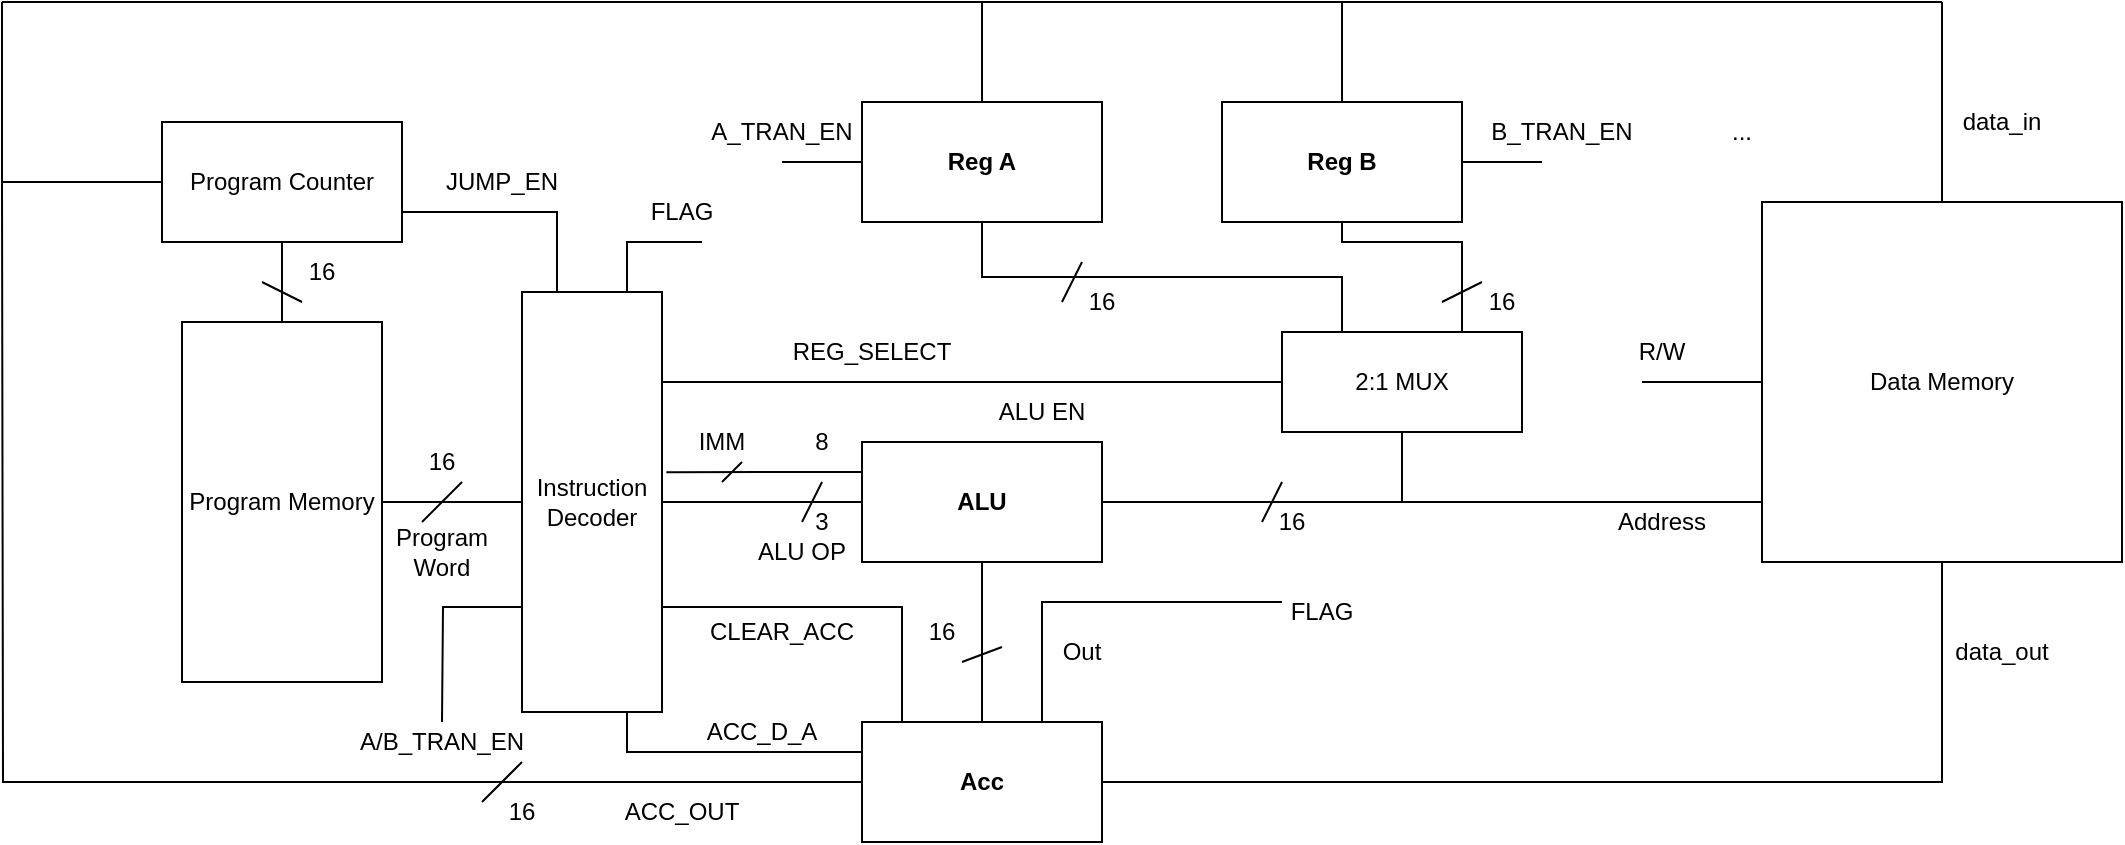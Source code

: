 <mxfile version="17.4.6" type="github">
  <diagram name="Page-1" id="90a13364-a465-7bf4-72fc-28e22215d7a0">
    <mxGraphModel dx="1292" dy="710" grid="1" gridSize="10" guides="1" tooltips="1" connect="1" arrows="1" fold="1" page="1" pageScale="1.5" pageWidth="1169" pageHeight="826" background="none" math="0" shadow="0">
      <root>
        <mxCell id="0" style=";html=1;" />
        <mxCell id="1" style=";html=1;" parent="0" />
        <mxCell id="LvgNUa0SAJGG8aNR1_Jv-43" style="edgeStyle=orthogonalEdgeStyle;rounded=0;orthogonalLoop=1;jettySize=auto;html=1;exitX=0.5;exitY=1;exitDx=0;exitDy=0;entryX=0.5;entryY=0;entryDx=0;entryDy=0;endArrow=none;endFill=0;" edge="1" parent="1" source="LvgNUa0SAJGG8aNR1_Jv-1" target="LvgNUa0SAJGG8aNR1_Jv-37">
          <mxGeometry relative="1" as="geometry" />
        </mxCell>
        <mxCell id="LvgNUa0SAJGG8aNR1_Jv-51" style="edgeStyle=orthogonalEdgeStyle;rounded=0;orthogonalLoop=1;jettySize=auto;html=1;exitX=0;exitY=0.5;exitDx=0;exitDy=0;endArrow=none;endFill=0;" edge="1" parent="1" source="LvgNUa0SAJGG8aNR1_Jv-1">
          <mxGeometry relative="1" as="geometry">
            <mxPoint x="280" y="510" as="targetPoint" />
          </mxGeometry>
        </mxCell>
        <mxCell id="LvgNUa0SAJGG8aNR1_Jv-1" value="Program Counter" style="rounded=0;whiteSpace=wrap;html=1;" vertex="1" parent="1">
          <mxGeometry x="360" y="480" width="120" height="60" as="geometry" />
        </mxCell>
        <mxCell id="LvgNUa0SAJGG8aNR1_Jv-28" style="edgeStyle=orthogonalEdgeStyle;rounded=0;orthogonalLoop=1;jettySize=auto;html=1;exitX=0.5;exitY=1;exitDx=0;exitDy=0;entryX=0.75;entryY=0;entryDx=0;entryDy=0;endArrow=none;endFill=0;" edge="1" parent="1" source="LvgNUa0SAJGG8aNR1_Jv-2" target="LvgNUa0SAJGG8aNR1_Jv-21">
          <mxGeometry relative="1" as="geometry">
            <Array as="points">
              <mxPoint x="950" y="540" />
              <mxPoint x="1010" y="540" />
            </Array>
          </mxGeometry>
        </mxCell>
        <mxCell id="LvgNUa0SAJGG8aNR1_Jv-87" style="edgeStyle=orthogonalEdgeStyle;rounded=0;orthogonalLoop=1;jettySize=auto;html=1;exitX=1;exitY=0.5;exitDx=0;exitDy=0;endArrow=none;endFill=0;" edge="1" parent="1" source="LvgNUa0SAJGG8aNR1_Jv-2">
          <mxGeometry relative="1" as="geometry">
            <mxPoint x="1050" y="500" as="targetPoint" />
          </mxGeometry>
        </mxCell>
        <mxCell id="LvgNUa0SAJGG8aNR1_Jv-2" value="Reg B" style="rounded=0;whiteSpace=wrap;html=1;fontStyle=1" vertex="1" parent="1">
          <mxGeometry x="890" y="470" width="120" height="60" as="geometry" />
        </mxCell>
        <mxCell id="LvgNUa0SAJGG8aNR1_Jv-27" style="edgeStyle=orthogonalEdgeStyle;rounded=0;orthogonalLoop=1;jettySize=auto;html=1;exitX=0.5;exitY=1;exitDx=0;exitDy=0;entryX=0.25;entryY=0;entryDx=0;entryDy=0;endArrow=none;endFill=0;" edge="1" parent="1" source="LvgNUa0SAJGG8aNR1_Jv-3" target="LvgNUa0SAJGG8aNR1_Jv-21">
          <mxGeometry relative="1" as="geometry" />
        </mxCell>
        <mxCell id="LvgNUa0SAJGG8aNR1_Jv-3" value="Reg A" style="rounded=0;whiteSpace=wrap;html=1;fontStyle=1" vertex="1" parent="1">
          <mxGeometry x="710" y="470" width="120" height="60" as="geometry" />
        </mxCell>
        <mxCell id="LvgNUa0SAJGG8aNR1_Jv-50" style="edgeStyle=orthogonalEdgeStyle;rounded=0;orthogonalLoop=1;jettySize=auto;html=1;exitX=0;exitY=0.5;exitDx=0;exitDy=0;endArrow=none;endFill=0;" edge="1" parent="1" source="LvgNUa0SAJGG8aNR1_Jv-4">
          <mxGeometry relative="1" as="geometry">
            <mxPoint x="280" y="510" as="targetPoint" />
          </mxGeometry>
        </mxCell>
        <mxCell id="LvgNUa0SAJGG8aNR1_Jv-61" style="edgeStyle=orthogonalEdgeStyle;rounded=0;orthogonalLoop=1;jettySize=auto;html=1;exitX=0.25;exitY=0;exitDx=0;exitDy=0;entryX=1;entryY=0.75;entryDx=0;entryDy=0;endArrow=none;endFill=0;" edge="1" parent="1" source="LvgNUa0SAJGG8aNR1_Jv-4" target="LvgNUa0SAJGG8aNR1_Jv-16">
          <mxGeometry relative="1" as="geometry">
            <Array as="points">
              <mxPoint x="730" y="780" />
              <mxPoint x="730" y="723" />
            </Array>
          </mxGeometry>
        </mxCell>
        <mxCell id="LvgNUa0SAJGG8aNR1_Jv-4" value="Acc" style="rounded=0;whiteSpace=wrap;html=1;fontStyle=1" vertex="1" parent="1">
          <mxGeometry x="710" y="780" width="120" height="60" as="geometry" />
        </mxCell>
        <mxCell id="LvgNUa0SAJGG8aNR1_Jv-6" style="edgeStyle=orthogonalEdgeStyle;rounded=0;orthogonalLoop=1;jettySize=auto;html=1;exitX=0.5;exitY=1;exitDx=0;exitDy=0;entryX=0.5;entryY=0;entryDx=0;entryDy=0;endArrow=none;endFill=0;" edge="1" parent="1" source="LvgNUa0SAJGG8aNR1_Jv-5" target="LvgNUa0SAJGG8aNR1_Jv-4">
          <mxGeometry relative="1" as="geometry" />
        </mxCell>
        <mxCell id="LvgNUa0SAJGG8aNR1_Jv-24" style="edgeStyle=orthogonalEdgeStyle;rounded=0;orthogonalLoop=1;jettySize=auto;html=1;exitX=0.5;exitY=0;exitDx=0;exitDy=0;entryX=1;entryY=0.25;entryDx=0;entryDy=0;strokeColor=none;" edge="1" parent="1" source="LvgNUa0SAJGG8aNR1_Jv-5" target="LvgNUa0SAJGG8aNR1_Jv-16">
          <mxGeometry relative="1" as="geometry">
            <Array as="points">
              <mxPoint x="770" y="620" />
              <mxPoint x="620" y="620" />
            </Array>
          </mxGeometry>
        </mxCell>
        <mxCell id="LvgNUa0SAJGG8aNR1_Jv-71" style="edgeStyle=orthogonalEdgeStyle;rounded=0;orthogonalLoop=1;jettySize=auto;html=1;exitX=0;exitY=0.25;exitDx=0;exitDy=0;entryX=1.031;entryY=0.429;entryDx=0;entryDy=0;entryPerimeter=0;endArrow=none;endFill=0;" edge="1" parent="1" source="LvgNUa0SAJGG8aNR1_Jv-5" target="LvgNUa0SAJGG8aNR1_Jv-16">
          <mxGeometry relative="1" as="geometry" />
        </mxCell>
        <mxCell id="LvgNUa0SAJGG8aNR1_Jv-5" value="ALU" style="rounded=0;whiteSpace=wrap;html=1;fontStyle=1" vertex="1" parent="1">
          <mxGeometry x="710" y="640" width="120" height="60" as="geometry" />
        </mxCell>
        <mxCell id="LvgNUa0SAJGG8aNR1_Jv-7" value="Out" style="text;html=1;strokeColor=none;fillColor=none;align=center;verticalAlign=middle;whiteSpace=wrap;rounded=0;" vertex="1" parent="1">
          <mxGeometry x="790" y="730" width="60" height="30" as="geometry" />
        </mxCell>
        <mxCell id="LvgNUa0SAJGG8aNR1_Jv-8" value="" style="endArrow=none;html=1;rounded=0;exitX=1;exitY=0.75;exitDx=0;exitDy=0;" edge="1" parent="1" source="LvgNUa0SAJGG8aNR1_Jv-9">
          <mxGeometry width="50" height="50" relative="1" as="geometry">
            <mxPoint x="760" y="650" as="sourcePoint" />
            <mxPoint x="760" y="750" as="targetPoint" />
          </mxGeometry>
        </mxCell>
        <mxCell id="LvgNUa0SAJGG8aNR1_Jv-9" value="16" style="text;html=1;strokeColor=none;fillColor=none;align=center;verticalAlign=middle;whiteSpace=wrap;rounded=0;" vertex="1" parent="1">
          <mxGeometry x="720" y="720" width="60" height="30" as="geometry" />
        </mxCell>
        <mxCell id="LvgNUa0SAJGG8aNR1_Jv-10" value="" style="endArrow=none;html=1;rounded=0;entryX=0;entryY=0.5;entryDx=0;entryDy=0;exitX=1;exitY=0.5;exitDx=0;exitDy=0;" edge="1" parent="1" source="LvgNUa0SAJGG8aNR1_Jv-16" target="LvgNUa0SAJGG8aNR1_Jv-5">
          <mxGeometry width="50" height="50" relative="1" as="geometry">
            <mxPoint x="660" y="670" as="sourcePoint" />
            <mxPoint x="810" y="600" as="targetPoint" />
          </mxGeometry>
        </mxCell>
        <mxCell id="LvgNUa0SAJGG8aNR1_Jv-12" value="" style="endArrow=none;html=1;rounded=0;" edge="1" parent="1">
          <mxGeometry width="50" height="50" relative="1" as="geometry">
            <mxPoint x="680" y="680" as="sourcePoint" />
            <mxPoint x="690" y="660" as="targetPoint" />
          </mxGeometry>
        </mxCell>
        <mxCell id="LvgNUa0SAJGG8aNR1_Jv-13" value="3" style="text;html=1;strokeColor=none;fillColor=none;align=center;verticalAlign=middle;whiteSpace=wrap;rounded=0;" vertex="1" parent="1">
          <mxGeometry x="670" y="670" width="40" height="20" as="geometry" />
        </mxCell>
        <mxCell id="LvgNUa0SAJGG8aNR1_Jv-14" value="ALU OP" style="text;html=1;strokeColor=none;fillColor=none;align=center;verticalAlign=middle;whiteSpace=wrap;rounded=0;" vertex="1" parent="1">
          <mxGeometry x="650" y="680" width="60" height="30" as="geometry" />
        </mxCell>
        <mxCell id="LvgNUa0SAJGG8aNR1_Jv-31" style="edgeStyle=orthogonalEdgeStyle;rounded=0;orthogonalLoop=1;jettySize=auto;html=1;exitX=1;exitY=0.25;exitDx=0;exitDy=0;entryX=0;entryY=0.5;entryDx=0;entryDy=0;endArrow=none;endFill=0;" edge="1" parent="1" source="LvgNUa0SAJGG8aNR1_Jv-16" target="LvgNUa0SAJGG8aNR1_Jv-21">
          <mxGeometry relative="1" as="geometry">
            <Array as="points">
              <mxPoint x="610" y="610" />
            </Array>
          </mxGeometry>
        </mxCell>
        <mxCell id="LvgNUa0SAJGG8aNR1_Jv-65" style="edgeStyle=orthogonalEdgeStyle;rounded=0;orthogonalLoop=1;jettySize=auto;html=1;exitX=0.25;exitY=0;exitDx=0;exitDy=0;entryX=1;entryY=0.75;entryDx=0;entryDy=0;endArrow=none;endFill=0;" edge="1" parent="1" source="LvgNUa0SAJGG8aNR1_Jv-16" target="LvgNUa0SAJGG8aNR1_Jv-1">
          <mxGeometry relative="1" as="geometry" />
        </mxCell>
        <mxCell id="LvgNUa0SAJGG8aNR1_Jv-67" style="edgeStyle=orthogonalEdgeStyle;rounded=0;orthogonalLoop=1;jettySize=auto;html=1;exitX=0.75;exitY=0;exitDx=0;exitDy=0;endArrow=none;endFill=0;" edge="1" parent="1" source="LvgNUa0SAJGG8aNR1_Jv-16">
          <mxGeometry relative="1" as="geometry">
            <mxPoint x="630" y="540" as="targetPoint" />
            <Array as="points">
              <mxPoint x="593" y="540" />
            </Array>
          </mxGeometry>
        </mxCell>
        <mxCell id="LvgNUa0SAJGG8aNR1_Jv-91" style="edgeStyle=orthogonalEdgeStyle;rounded=0;orthogonalLoop=1;jettySize=auto;html=1;exitX=0;exitY=0.75;exitDx=0;exitDy=0;endArrow=none;endFill=0;" edge="1" parent="1" source="LvgNUa0SAJGG8aNR1_Jv-16">
          <mxGeometry relative="1" as="geometry">
            <mxPoint x="500.0" y="780" as="targetPoint" />
          </mxGeometry>
        </mxCell>
        <mxCell id="LvgNUa0SAJGG8aNR1_Jv-98" style="edgeStyle=orthogonalEdgeStyle;rounded=0;orthogonalLoop=1;jettySize=auto;html=1;exitX=0.75;exitY=1;exitDx=0;exitDy=0;endArrow=none;endFill=0;entryX=0;entryY=0.25;entryDx=0;entryDy=0;" edge="1" parent="1" source="LvgNUa0SAJGG8aNR1_Jv-16" target="LvgNUa0SAJGG8aNR1_Jv-4">
          <mxGeometry relative="1" as="geometry">
            <mxPoint x="640" y="795" as="targetPoint" />
            <Array as="points">
              <mxPoint x="593" y="795" />
            </Array>
          </mxGeometry>
        </mxCell>
        <mxCell id="LvgNUa0SAJGG8aNR1_Jv-16" value="Instruction Decoder" style="whiteSpace=wrap;html=1;" vertex="1" parent="1">
          <mxGeometry x="540" y="565" width="70" height="210" as="geometry" />
        </mxCell>
        <mxCell id="LvgNUa0SAJGG8aNR1_Jv-20" value="ALU EN" style="text;html=1;strokeColor=none;fillColor=none;align=center;verticalAlign=middle;whiteSpace=wrap;rounded=0;" vertex="1" parent="1">
          <mxGeometry x="770" y="610" width="60" height="30" as="geometry" />
        </mxCell>
        <mxCell id="LvgNUa0SAJGG8aNR1_Jv-21" value="2:1 MUX" style="rounded=0;whiteSpace=wrap;html=1;" vertex="1" parent="1">
          <mxGeometry x="920" y="585" width="120" height="50" as="geometry" />
        </mxCell>
        <mxCell id="LvgNUa0SAJGG8aNR1_Jv-22" value="" style="endArrow=none;html=1;rounded=0;exitX=1;exitY=0.5;exitDx=0;exitDy=0;" edge="1" parent="1" source="LvgNUa0SAJGG8aNR1_Jv-5" target="LvgNUa0SAJGG8aNR1_Jv-21">
          <mxGeometry width="50" height="50" relative="1" as="geometry">
            <mxPoint x="920" y="660" as="sourcePoint" />
            <mxPoint x="750" y="630" as="targetPoint" />
            <Array as="points">
              <mxPoint x="980" y="670" />
            </Array>
          </mxGeometry>
        </mxCell>
        <mxCell id="LvgNUa0SAJGG8aNR1_Jv-23" value="" style="endArrow=none;html=1;rounded=0;" edge="1" parent="1">
          <mxGeometry width="50" height="50" relative="1" as="geometry">
            <mxPoint x="910" y="680" as="sourcePoint" />
            <mxPoint x="920" y="660" as="targetPoint" />
          </mxGeometry>
        </mxCell>
        <mxCell id="LvgNUa0SAJGG8aNR1_Jv-26" value="16" style="text;html=1;strokeColor=none;fillColor=none;align=center;verticalAlign=middle;whiteSpace=wrap;rounded=0;" vertex="1" parent="1">
          <mxGeometry x="910" y="670" width="30" height="20" as="geometry" />
        </mxCell>
        <mxCell id="LvgNUa0SAJGG8aNR1_Jv-32" value="REG_SELECT" style="text;html=1;strokeColor=none;fillColor=none;align=center;verticalAlign=middle;whiteSpace=wrap;rounded=0;" vertex="1" parent="1">
          <mxGeometry x="660" y="580" width="110" height="30" as="geometry" />
        </mxCell>
        <mxCell id="LvgNUa0SAJGG8aNR1_Jv-33" value="" style="endArrow=none;html=1;rounded=0;" edge="1" parent="1">
          <mxGeometry width="50" height="50" relative="1" as="geometry">
            <mxPoint x="810" y="570" as="sourcePoint" />
            <mxPoint x="820" y="550" as="targetPoint" />
          </mxGeometry>
        </mxCell>
        <mxCell id="LvgNUa0SAJGG8aNR1_Jv-34" value="16" style="text;html=1;strokeColor=none;fillColor=none;align=center;verticalAlign=middle;whiteSpace=wrap;rounded=0;" vertex="1" parent="1">
          <mxGeometry x="800" y="555" width="60" height="30" as="geometry" />
        </mxCell>
        <mxCell id="LvgNUa0SAJGG8aNR1_Jv-35" value="" style="endArrow=none;html=1;rounded=0;" edge="1" parent="1">
          <mxGeometry width="50" height="50" relative="1" as="geometry">
            <mxPoint x="1000" y="570" as="sourcePoint" />
            <mxPoint x="1020" y="560" as="targetPoint" />
          </mxGeometry>
        </mxCell>
        <mxCell id="LvgNUa0SAJGG8aNR1_Jv-36" value="16" style="text;html=1;strokeColor=none;fillColor=none;align=center;verticalAlign=middle;whiteSpace=wrap;rounded=0;" vertex="1" parent="1">
          <mxGeometry x="1000" y="555" width="60" height="30" as="geometry" />
        </mxCell>
        <mxCell id="LvgNUa0SAJGG8aNR1_Jv-45" style="edgeStyle=orthogonalEdgeStyle;rounded=0;orthogonalLoop=1;jettySize=auto;html=1;exitX=1;exitY=0.5;exitDx=0;exitDy=0;entryX=0;entryY=0.5;entryDx=0;entryDy=0;endArrow=none;endFill=0;" edge="1" parent="1" source="LvgNUa0SAJGG8aNR1_Jv-37" target="LvgNUa0SAJGG8aNR1_Jv-16">
          <mxGeometry relative="1" as="geometry" />
        </mxCell>
        <mxCell id="LvgNUa0SAJGG8aNR1_Jv-37" value="Program Memory" style="rounded=0;whiteSpace=wrap;html=1;" vertex="1" parent="1">
          <mxGeometry x="370" y="580" width="100" height="180" as="geometry" />
        </mxCell>
        <mxCell id="LvgNUa0SAJGG8aNR1_Jv-39" value="" style="endArrow=none;html=1;rounded=0;exitX=0.75;exitY=0;exitDx=0;exitDy=0;" edge="1" parent="1" source="LvgNUa0SAJGG8aNR1_Jv-4">
          <mxGeometry width="50" height="50" relative="1" as="geometry">
            <mxPoint x="700" y="680" as="sourcePoint" />
            <mxPoint x="920" y="720" as="targetPoint" />
            <Array as="points">
              <mxPoint x="800" y="720" />
            </Array>
          </mxGeometry>
        </mxCell>
        <mxCell id="LvgNUa0SAJGG8aNR1_Jv-41" value="FLAG" style="text;html=1;strokeColor=none;fillColor=none;align=center;verticalAlign=middle;whiteSpace=wrap;rounded=0;" vertex="1" parent="1">
          <mxGeometry x="910" y="710" width="60" height="30" as="geometry" />
        </mxCell>
        <mxCell id="LvgNUa0SAJGG8aNR1_Jv-44" value="16" style="text;html=1;strokeColor=none;fillColor=none;align=center;verticalAlign=middle;whiteSpace=wrap;rounded=0;" vertex="1" parent="1">
          <mxGeometry x="410" y="540" width="60" height="30" as="geometry" />
        </mxCell>
        <mxCell id="LvgNUa0SAJGG8aNR1_Jv-46" value="" style="endArrow=none;html=1;rounded=0;" edge="1" parent="1">
          <mxGeometry width="50" height="50" relative="1" as="geometry">
            <mxPoint x="430" y="570" as="sourcePoint" />
            <mxPoint x="410" y="560" as="targetPoint" />
          </mxGeometry>
        </mxCell>
        <mxCell id="LvgNUa0SAJGG8aNR1_Jv-47" value="" style="endArrow=none;html=1;rounded=0;" edge="1" parent="1">
          <mxGeometry width="50" height="50" relative="1" as="geometry">
            <mxPoint x="490" y="680" as="sourcePoint" />
            <mxPoint x="510" y="660" as="targetPoint" />
          </mxGeometry>
        </mxCell>
        <mxCell id="LvgNUa0SAJGG8aNR1_Jv-48" value="16" style="text;html=1;strokeColor=none;fillColor=none;align=center;verticalAlign=middle;whiteSpace=wrap;rounded=0;" vertex="1" parent="1">
          <mxGeometry x="470" y="635" width="60" height="30" as="geometry" />
        </mxCell>
        <mxCell id="LvgNUa0SAJGG8aNR1_Jv-49" value="Program Word" style="text;html=1;strokeColor=none;fillColor=none;align=center;verticalAlign=middle;whiteSpace=wrap;rounded=0;" vertex="1" parent="1">
          <mxGeometry x="470" y="680" width="60" height="30" as="geometry" />
        </mxCell>
        <mxCell id="LvgNUa0SAJGG8aNR1_Jv-53" value="" style="endArrow=none;html=1;rounded=0;" edge="1" parent="1">
          <mxGeometry width="50" height="50" relative="1" as="geometry">
            <mxPoint x="520" y="820" as="sourcePoint" />
            <mxPoint x="540" y="800" as="targetPoint" />
          </mxGeometry>
        </mxCell>
        <mxCell id="LvgNUa0SAJGG8aNR1_Jv-54" value="ACC_OUT" style="text;html=1;strokeColor=none;fillColor=none;align=center;verticalAlign=middle;whiteSpace=wrap;rounded=0;" vertex="1" parent="1">
          <mxGeometry x="590" y="810" width="60" height="30" as="geometry" />
        </mxCell>
        <mxCell id="LvgNUa0SAJGG8aNR1_Jv-55" value="&lt;div&gt;16&lt;/div&gt;" style="text;html=1;strokeColor=none;fillColor=none;align=center;verticalAlign=middle;whiteSpace=wrap;rounded=0;" vertex="1" parent="1">
          <mxGeometry x="510" y="810" width="60" height="30" as="geometry" />
        </mxCell>
        <mxCell id="LvgNUa0SAJGG8aNR1_Jv-56" value="" style="endArrow=none;html=1;rounded=0;" edge="1" parent="1">
          <mxGeometry width="50" height="50" relative="1" as="geometry">
            <mxPoint x="280" y="510" as="sourcePoint" />
            <mxPoint x="280" y="420" as="targetPoint" />
          </mxGeometry>
        </mxCell>
        <mxCell id="LvgNUa0SAJGG8aNR1_Jv-57" value="" style="endArrow=none;html=1;rounded=0;" edge="1" parent="1">
          <mxGeometry width="50" height="50" relative="1" as="geometry">
            <mxPoint x="280" y="420" as="sourcePoint" />
            <mxPoint x="950" y="420" as="targetPoint" />
          </mxGeometry>
        </mxCell>
        <mxCell id="LvgNUa0SAJGG8aNR1_Jv-58" value="" style="endArrow=none;html=1;rounded=0;exitX=0.5;exitY=0;exitDx=0;exitDy=0;" edge="1" parent="1" source="LvgNUa0SAJGG8aNR1_Jv-3">
          <mxGeometry width="50" height="50" relative="1" as="geometry">
            <mxPoint x="745" y="470" as="sourcePoint" />
            <mxPoint x="770" y="420" as="targetPoint" />
          </mxGeometry>
        </mxCell>
        <mxCell id="LvgNUa0SAJGG8aNR1_Jv-59" value="" style="endArrow=none;html=1;rounded=0;exitX=0.5;exitY=0;exitDx=0;exitDy=0;" edge="1" parent="1" source="LvgNUa0SAJGG8aNR1_Jv-2">
          <mxGeometry width="50" height="50" relative="1" as="geometry">
            <mxPoint x="910" y="470" as="sourcePoint" />
            <mxPoint x="950" y="420" as="targetPoint" />
          </mxGeometry>
        </mxCell>
        <mxCell id="LvgNUa0SAJGG8aNR1_Jv-64" value="CLEAR_ACC" style="text;html=1;strokeColor=none;fillColor=none;align=center;verticalAlign=middle;whiteSpace=wrap;rounded=0;" vertex="1" parent="1">
          <mxGeometry x="640" y="720" width="60" height="30" as="geometry" />
        </mxCell>
        <mxCell id="LvgNUa0SAJGG8aNR1_Jv-68" value="FLAG" style="text;html=1;strokeColor=none;fillColor=none;align=center;verticalAlign=middle;whiteSpace=wrap;rounded=0;" vertex="1" parent="1">
          <mxGeometry x="590" y="510" width="60" height="30" as="geometry" />
        </mxCell>
        <mxCell id="LvgNUa0SAJGG8aNR1_Jv-69" value="JUMP_EN" style="text;html=1;strokeColor=none;fillColor=none;align=center;verticalAlign=middle;whiteSpace=wrap;rounded=0;" vertex="1" parent="1">
          <mxGeometry x="500" y="495" width="60" height="30" as="geometry" />
        </mxCell>
        <mxCell id="LvgNUa0SAJGG8aNR1_Jv-72" value="" style="endArrow=none;html=1;rounded=0;" edge="1" parent="1">
          <mxGeometry width="50" height="50" relative="1" as="geometry">
            <mxPoint x="640" y="660" as="sourcePoint" />
            <mxPoint x="650" y="650" as="targetPoint" />
          </mxGeometry>
        </mxCell>
        <mxCell id="LvgNUa0SAJGG8aNR1_Jv-73" value="8" style="text;html=1;strokeColor=none;fillColor=none;align=center;verticalAlign=middle;whiteSpace=wrap;rounded=0;" vertex="1" parent="1">
          <mxGeometry x="675" y="630" width="30" height="20" as="geometry" />
        </mxCell>
        <mxCell id="LvgNUa0SAJGG8aNR1_Jv-75" value="IMM" style="text;html=1;strokeColor=none;fillColor=none;align=center;verticalAlign=middle;whiteSpace=wrap;rounded=0;" vertex="1" parent="1">
          <mxGeometry x="610" y="625" width="60" height="30" as="geometry" />
        </mxCell>
        <mxCell id="LvgNUa0SAJGG8aNR1_Jv-81" style="edgeStyle=orthogonalEdgeStyle;rounded=0;orthogonalLoop=1;jettySize=auto;html=1;exitX=0;exitY=0.75;exitDx=0;exitDy=0;endArrow=none;endFill=0;" edge="1" parent="1" source="LvgNUa0SAJGG8aNR1_Jv-76">
          <mxGeometry relative="1" as="geometry">
            <mxPoint x="980" y="670" as="targetPoint" />
            <Array as="points">
              <mxPoint x="1160" y="670" />
            </Array>
          </mxGeometry>
        </mxCell>
        <mxCell id="LvgNUa0SAJGG8aNR1_Jv-93" style="edgeStyle=orthogonalEdgeStyle;rounded=0;orthogonalLoop=1;jettySize=auto;html=1;exitX=0.5;exitY=1;exitDx=0;exitDy=0;entryX=1;entryY=0.5;entryDx=0;entryDy=0;endArrow=none;endFill=0;" edge="1" parent="1" source="LvgNUa0SAJGG8aNR1_Jv-76" target="LvgNUa0SAJGG8aNR1_Jv-4">
          <mxGeometry relative="1" as="geometry" />
        </mxCell>
        <mxCell id="LvgNUa0SAJGG8aNR1_Jv-102" style="edgeStyle=orthogonalEdgeStyle;rounded=0;orthogonalLoop=1;jettySize=auto;html=1;exitX=0;exitY=0.5;exitDx=0;exitDy=0;endArrow=none;endFill=0;" edge="1" parent="1" source="LvgNUa0SAJGG8aNR1_Jv-76">
          <mxGeometry relative="1" as="geometry">
            <mxPoint x="1100" y="610" as="targetPoint" />
          </mxGeometry>
        </mxCell>
        <mxCell id="LvgNUa0SAJGG8aNR1_Jv-76" value="Data Memory" style="whiteSpace=wrap;html=1;aspect=fixed;" vertex="1" parent="1">
          <mxGeometry x="1160" y="520" width="180" height="180" as="geometry" />
        </mxCell>
        <mxCell id="LvgNUa0SAJGG8aNR1_Jv-82" value="Address" style="text;html=1;strokeColor=none;fillColor=none;align=center;verticalAlign=middle;whiteSpace=wrap;rounded=0;" vertex="1" parent="1">
          <mxGeometry x="1080" y="665" width="60" height="30" as="geometry" />
        </mxCell>
        <mxCell id="LvgNUa0SAJGG8aNR1_Jv-83" value="" style="endArrow=none;html=1;rounded=0;" edge="1" parent="1">
          <mxGeometry width="50" height="50" relative="1" as="geometry">
            <mxPoint x="950" y="420" as="sourcePoint" />
            <mxPoint x="1250" y="420" as="targetPoint" />
          </mxGeometry>
        </mxCell>
        <mxCell id="LvgNUa0SAJGG8aNR1_Jv-84" value="" style="endArrow=none;html=1;rounded=0;exitX=0.5;exitY=0;exitDx=0;exitDy=0;" edge="1" parent="1" source="LvgNUa0SAJGG8aNR1_Jv-76">
          <mxGeometry width="50" height="50" relative="1" as="geometry">
            <mxPoint x="700" y="680" as="sourcePoint" />
            <mxPoint x="1250" y="420" as="targetPoint" />
          </mxGeometry>
        </mxCell>
        <mxCell id="LvgNUa0SAJGG8aNR1_Jv-85" value="data_in" style="text;html=1;strokeColor=none;fillColor=none;align=center;verticalAlign=middle;whiteSpace=wrap;rounded=0;" vertex="1" parent="1">
          <mxGeometry x="1250" y="465" width="60" height="30" as="geometry" />
        </mxCell>
        <mxCell id="LvgNUa0SAJGG8aNR1_Jv-86" value="" style="endArrow=none;html=1;rounded=0;entryX=0;entryY=0.5;entryDx=0;entryDy=0;" edge="1" parent="1" target="LvgNUa0SAJGG8aNR1_Jv-3">
          <mxGeometry width="50" height="50" relative="1" as="geometry">
            <mxPoint x="670" y="500" as="sourcePoint" />
            <mxPoint x="710" y="430" as="targetPoint" />
          </mxGeometry>
        </mxCell>
        <mxCell id="LvgNUa0SAJGG8aNR1_Jv-89" value="A_TRAN_EN" style="text;html=1;strokeColor=none;fillColor=none;align=center;verticalAlign=middle;whiteSpace=wrap;rounded=0;" vertex="1" parent="1">
          <mxGeometry x="640" y="470" width="60" height="30" as="geometry" />
        </mxCell>
        <mxCell id="LvgNUa0SAJGG8aNR1_Jv-90" value="B_TRAN_EN" style="text;html=1;strokeColor=none;fillColor=none;align=center;verticalAlign=middle;whiteSpace=wrap;rounded=0;" vertex="1" parent="1">
          <mxGeometry x="1030" y="470" width="60" height="30" as="geometry" />
        </mxCell>
        <mxCell id="LvgNUa0SAJGG8aNR1_Jv-92" value="A/B_TRAN_EN" style="text;html=1;strokeColor=none;fillColor=none;align=center;verticalAlign=middle;whiteSpace=wrap;rounded=0;" vertex="1" parent="1">
          <mxGeometry x="470" y="775" width="60" height="30" as="geometry" />
        </mxCell>
        <mxCell id="LvgNUa0SAJGG8aNR1_Jv-94" value="data_out" style="text;html=1;strokeColor=none;fillColor=none;align=center;verticalAlign=middle;whiteSpace=wrap;rounded=0;" vertex="1" parent="1">
          <mxGeometry x="1250" y="730" width="60" height="30" as="geometry" />
        </mxCell>
        <mxCell id="LvgNUa0SAJGG8aNR1_Jv-99" value="ACC_D_A" style="text;html=1;strokeColor=none;fillColor=none;align=center;verticalAlign=middle;whiteSpace=wrap;rounded=0;" vertex="1" parent="1">
          <mxGeometry x="630" y="770" width="60" height="30" as="geometry" />
        </mxCell>
        <mxCell id="LvgNUa0SAJGG8aNR1_Jv-103" value="R/W" style="text;html=1;strokeColor=none;fillColor=none;align=center;verticalAlign=middle;whiteSpace=wrap;rounded=0;" vertex="1" parent="1">
          <mxGeometry x="1080" y="580" width="60" height="30" as="geometry" />
        </mxCell>
        <mxCell id="LvgNUa0SAJGG8aNR1_Jv-105" value="..." style="text;html=1;strokeColor=none;fillColor=none;align=center;verticalAlign=middle;whiteSpace=wrap;rounded=0;" vertex="1" parent="1">
          <mxGeometry x="1120" y="470" width="60" height="30" as="geometry" />
        </mxCell>
      </root>
    </mxGraphModel>
  </diagram>
</mxfile>
